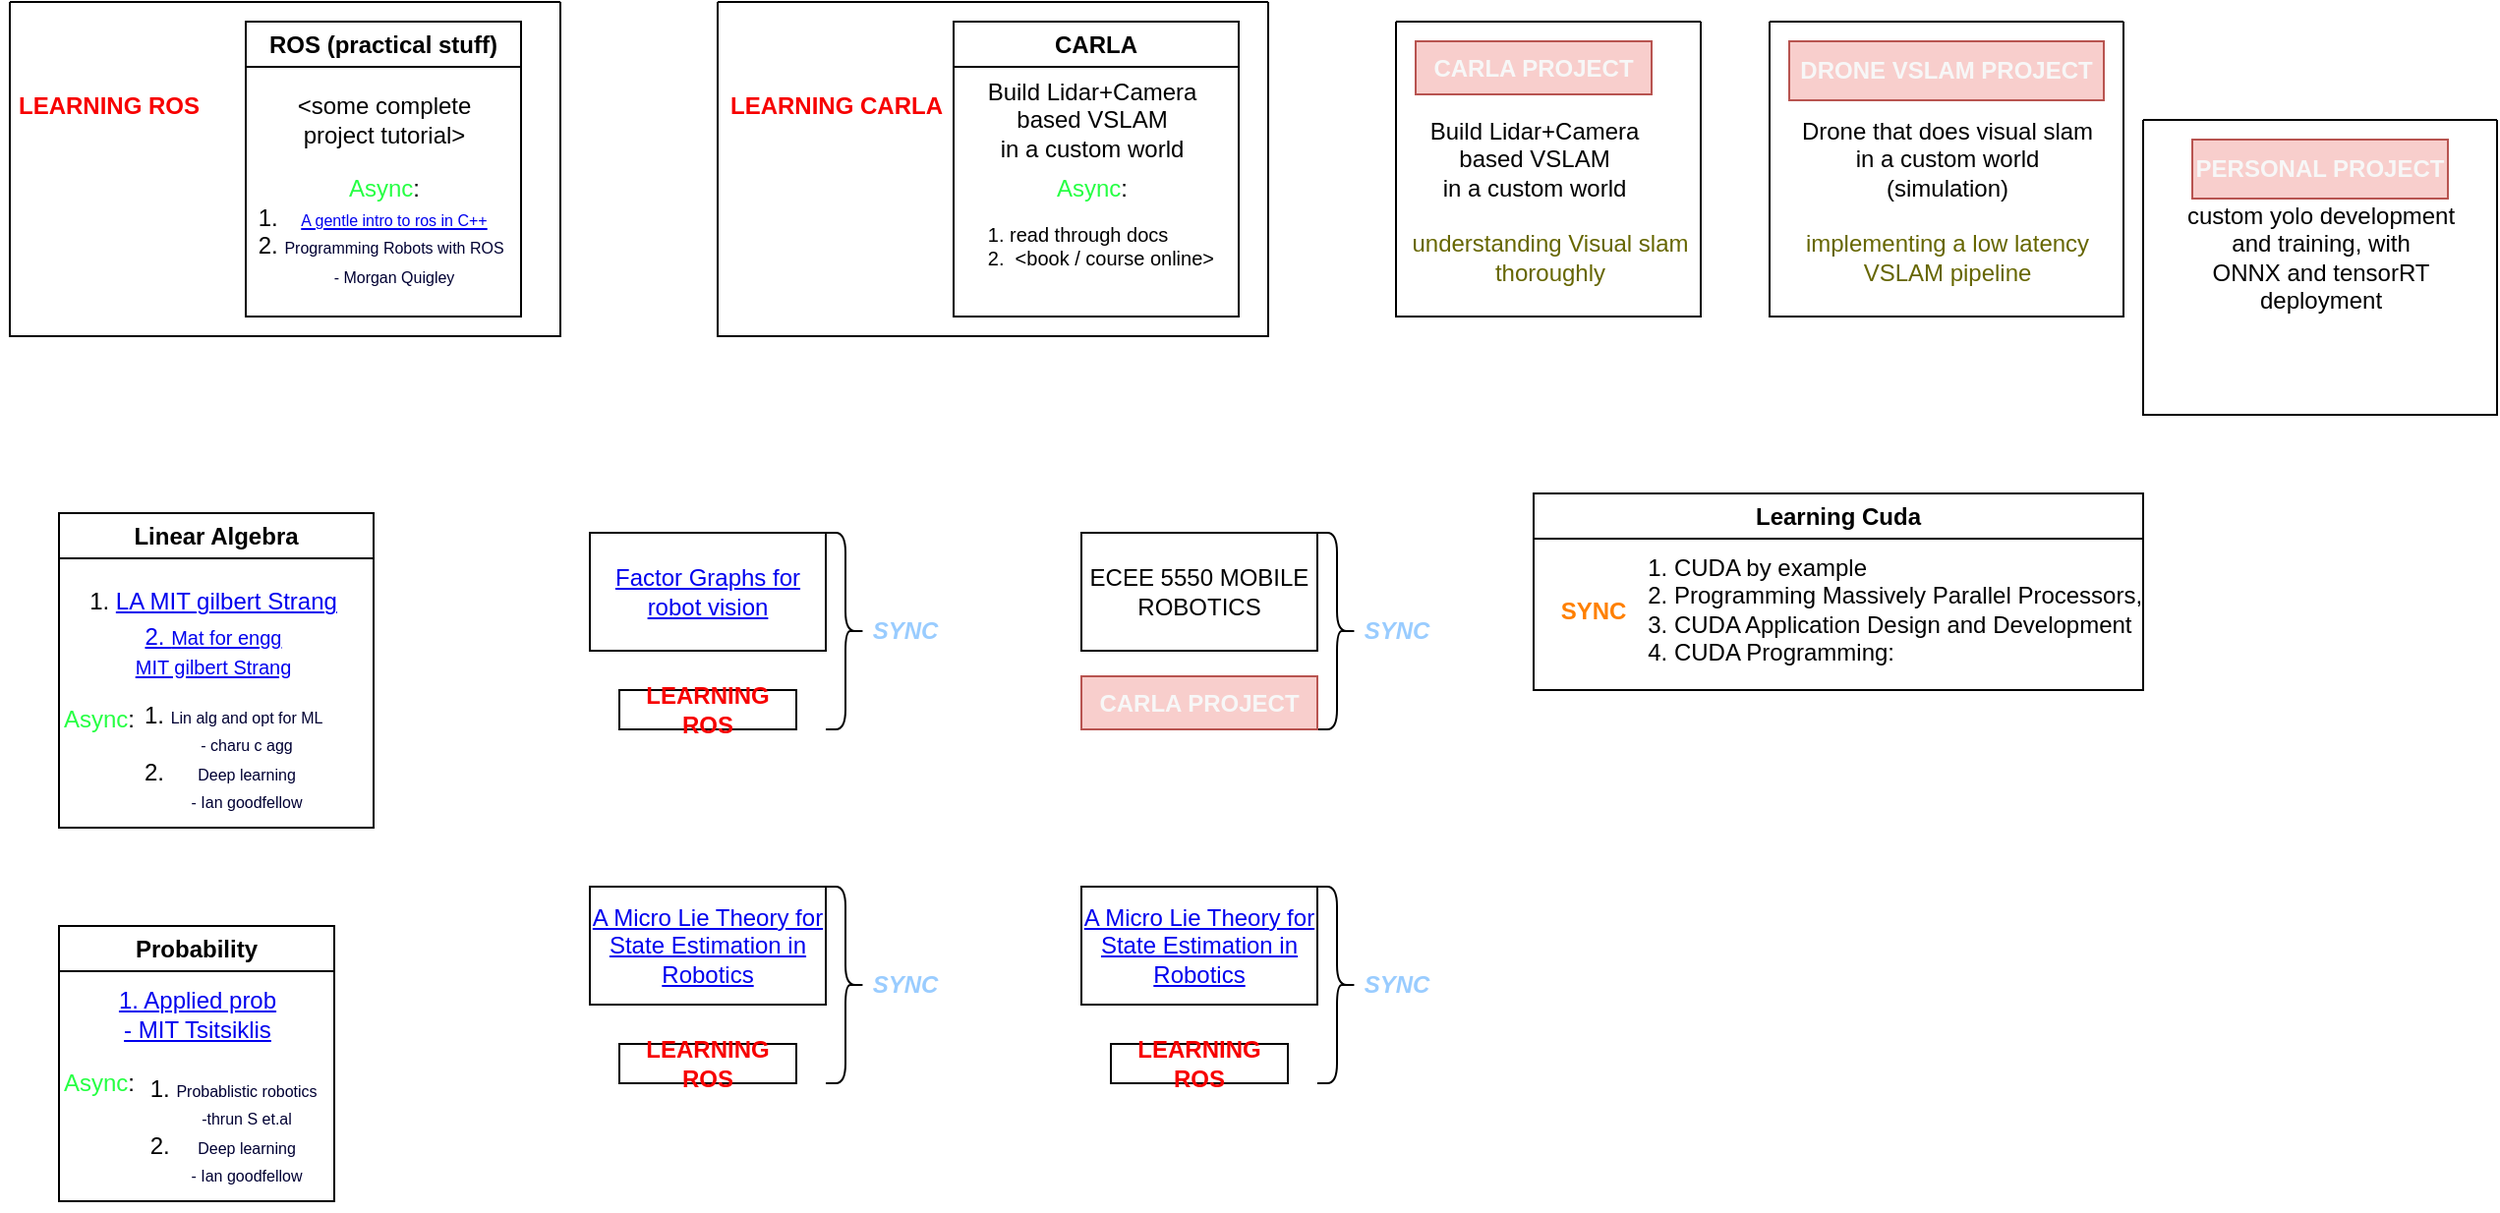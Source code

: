 <mxfile version="24.3.0" type="github">
  <diagram id="C5RBs43oDa-KdzZeNtuy" name="Page-1">
    <mxGraphModel dx="1103" dy="1737" grid="1" gridSize="10" guides="1" tooltips="1" connect="1" arrows="1" fold="1" page="1" pageScale="1" pageWidth="827" pageHeight="1169" math="0" shadow="0">
      <root>
        <mxCell id="WIyWlLk6GJQsqaUBKTNV-0" />
        <mxCell id="WIyWlLk6GJQsqaUBKTNV-1" parent="WIyWlLk6GJQsqaUBKTNV-0" />
        <mxCell id="TujFnspVvhq2C_Xqc_7Q-0" value="Probability" style="swimlane;whiteSpace=wrap;html=1;" parent="WIyWlLk6GJQsqaUBKTNV-1" vertex="1">
          <mxGeometry x="100" y="400" width="140" height="140" as="geometry" />
        </mxCell>
        <mxCell id="TujFnspVvhq2C_Xqc_7Q-1" value="&lt;a href=&quot;https://ocw.mit.edu/courses/6-041-probabilistic-systems-analysis-and-applied-probability-fall-2010/video_galleries/video-lectures/&quot;&gt;1. Applied prob&lt;br&gt;- MIT Tsitsiklis&lt;/a&gt;" style="text;html=1;align=center;verticalAlign=middle;resizable=0;points=[];autosize=1;strokeColor=none;fillColor=none;" parent="TujFnspVvhq2C_Xqc_7Q-0" vertex="1">
          <mxGeometry x="15" y="25" width="110" height="40" as="geometry" />
        </mxCell>
        <mxCell id="TujFnspVvhq2C_Xqc_7Q-3" value="&lt;ol&gt;&lt;li&gt;&lt;font style=&quot;font-size: 8px;&quot; color=&quot;#000033&quot;&gt;Probablistic robotics&lt;br&gt;-thrun S et.al&lt;br&gt;&lt;/font&gt;&lt;/li&gt;&lt;li&gt;&lt;font style=&quot;font-size: 8px;&quot; color=&quot;#000033&quot;&gt;Deep learning &lt;br&gt;- Ian goodfellow&lt;br&gt;&lt;/font&gt;&lt;/li&gt;&lt;/ol&gt;" style="text;html=1;align=center;verticalAlign=middle;resizable=0;points=[];autosize=1;strokeColor=none;fillColor=none;spacingTop=-7;spacingBottom=-4;" parent="TujFnspVvhq2C_Xqc_7Q-0" vertex="1">
          <mxGeometry x="10" y="65" width="130" height="80" as="geometry" />
        </mxCell>
        <mxCell id="TujFnspVvhq2C_Xqc_7Q-17" value="&lt;a href=&quot;https://www.cs.cmu.edu/~kaess/pub/Dellaert17fnt.pdf&quot;&gt;Factor Graphs for robot vision&lt;/a&gt;" style="rounded=0;whiteSpace=wrap;html=1;" parent="WIyWlLk6GJQsqaUBKTNV-1" vertex="1">
          <mxGeometry x="370" y="200" width="120" height="60" as="geometry" />
        </mxCell>
        <mxCell id="TujFnspVvhq2C_Xqc_7Q-18" value="&lt;a href=&quot;https://arxiv.org/pdf/1812.015.pdf&quot;&gt;A Micro Lie Theory for State Estimation in Robotics&lt;/a&gt;" style="rounded=0;whiteSpace=wrap;html=1;" parent="WIyWlLk6GJQsqaUBKTNV-1" vertex="1">
          <mxGeometry x="370" y="380" width="120" height="60" as="geometry" />
        </mxCell>
        <mxCell id="TujFnspVvhq2C_Xqc_7Q-21" value="Linear Algebra" style="swimlane;whiteSpace=wrap;html=1;" parent="WIyWlLk6GJQsqaUBKTNV-1" vertex="1">
          <mxGeometry x="100" y="190" width="160" height="160" as="geometry" />
        </mxCell>
        <mxCell id="TujFnspVvhq2C_Xqc_7Q-22" value="1. &lt;a href=&quot;https://ocw.mit.edu/courses/18-06sc-linear-algebra-fall-2011/&quot;&gt;LA MIT gilbert Strang&lt;/a&gt;" style="text;html=1;align=center;verticalAlign=middle;resizable=0;points=[];autosize=1;strokeColor=none;fillColor=none;" parent="TujFnspVvhq2C_Xqc_7Q-21" vertex="1">
          <mxGeometry x="2.5" y="30" width="150" height="30" as="geometry" />
        </mxCell>
        <mxCell id="TujFnspVvhq2C_Xqc_7Q-23" value="&lt;font color=&quot;#26ff43&quot;&gt;Async&lt;/font&gt;:" style="text;html=1;align=center;verticalAlign=middle;resizable=0;points=[];autosize=1;strokeColor=none;fillColor=none;" parent="TujFnspVvhq2C_Xqc_7Q-21" vertex="1">
          <mxGeometry x="-10" y="90" width="60" height="30" as="geometry" />
        </mxCell>
        <mxCell id="TujFnspVvhq2C_Xqc_7Q-24" value="&lt;ol&gt;&lt;li&gt;&lt;font style=&quot;font-size: 8px;&quot; color=&quot;#000033&quot;&gt;Lin alg and opt for ML&lt;br&gt;- charu c agg&lt;/font&gt;&lt;/li&gt;&lt;li&gt;&lt;font style=&quot;font-size: 8px;&quot; color=&quot;#000033&quot;&gt;Deep learning &lt;br&gt;- Ian goodfellow&lt;br&gt;&lt;/font&gt;&lt;/li&gt;&lt;/ol&gt;" style="text;html=1;align=center;verticalAlign=middle;resizable=0;points=[];autosize=1;strokeColor=none;fillColor=none;spacingTop=-7;spacingBottom=-4;" parent="TujFnspVvhq2C_Xqc_7Q-21" vertex="1">
          <mxGeometry x="5" y="85" width="140" height="80" as="geometry" />
        </mxCell>
        <mxCell id="TujFnspVvhq2C_Xqc_7Q-25" value="&lt;a href=&quot;https://ocw.mit.edu/courses/18-065-matrix-methods-in-data-analysis-signal-processing-and-machine-learning-spring-2018/&quot;&gt;2. &lt;font style=&quot;font-size: 10px;&quot;&gt;Mat for engg &lt;br&gt;MIT gilbert Strang&lt;/font&gt;&lt;/a&gt;" style="text;html=1;align=center;verticalAlign=middle;resizable=0;points=[];autosize=1;strokeColor=none;fillColor=none;" parent="TujFnspVvhq2C_Xqc_7Q-21" vertex="1">
          <mxGeometry x="22.5" y="50" width="110" height="40" as="geometry" />
        </mxCell>
        <mxCell id="TujFnspVvhq2C_Xqc_7Q-27" value="" style="shape=curlyBracket;whiteSpace=wrap;html=1;rounded=1;flipH=1;labelPosition=right;verticalLabelPosition=middle;align=left;verticalAlign=middle;size=0.5;" parent="WIyWlLk6GJQsqaUBKTNV-1" vertex="1">
          <mxGeometry x="490" y="200" width="20" height="100" as="geometry" />
        </mxCell>
        <mxCell id="TujFnspVvhq2C_Xqc_7Q-28" value="&lt;b&gt;&lt;font color=&quot;#99ccff&quot;&gt;&lt;i&gt;SYNC&lt;/i&gt;&lt;/font&gt;&lt;/b&gt;" style="text;html=1;align=center;verticalAlign=middle;resizable=0;points=[];autosize=1;strokeColor=none;fillColor=none;" parent="WIyWlLk6GJQsqaUBKTNV-1" vertex="1">
          <mxGeometry x="500" y="235" width="60" height="30" as="geometry" />
        </mxCell>
        <mxCell id="TujFnspVvhq2C_Xqc_7Q-34" value="ROS (practical stuff)" style="swimlane;whiteSpace=wrap;html=1;" parent="WIyWlLk6GJQsqaUBKTNV-1" vertex="1">
          <mxGeometry x="195" y="-60" width="140" height="150" as="geometry" />
        </mxCell>
        <mxCell id="TujFnspVvhq2C_Xqc_7Q-35" value="&lt;font color=&quot;#26ff43&quot;&gt;Async&lt;/font&gt;:" style="text;html=1;align=center;verticalAlign=middle;resizable=0;points=[];autosize=1;strokeColor=none;fillColor=none;" parent="TujFnspVvhq2C_Xqc_7Q-34" vertex="1">
          <mxGeometry x="40" y="70" width="60" height="30" as="geometry" />
        </mxCell>
        <mxCell id="TujFnspVvhq2C_Xqc_7Q-36" value="&amp;lt;some complete &lt;br&gt;project tutorial&amp;gt;" style="text;html=1;align=center;verticalAlign=middle;resizable=0;points=[];autosize=1;strokeColor=none;fillColor=none;" parent="TujFnspVvhq2C_Xqc_7Q-34" vertex="1">
          <mxGeometry x="10" y="30" width="120" height="40" as="geometry" />
        </mxCell>
        <mxCell id="TujFnspVvhq2C_Xqc_7Q-37" value="&lt;ol&gt;&lt;li&gt;&lt;font color=&quot;#000033&quot; style=&quot;font-size: 8px;&quot;&gt;&lt;a href=&quot;https://jokane.net/agitr/&quot;&gt;A gentle intro to ros in C++&lt;/a&gt;&lt;/font&gt;&lt;/li&gt;&lt;li&gt;&lt;font color=&quot;#000033&quot; style=&quot;font-size: 8px;&quot;&gt;Programming Robots with ROS &lt;br&gt;- Morgan Quigley&lt;br&gt;&lt;/font&gt;&lt;/li&gt;&lt;/ol&gt;" style="text;html=1;align=center;verticalAlign=middle;resizable=0;points=[];autosize=1;strokeColor=none;fillColor=none;spacingTop=-7;spacingBottom=-4;" parent="TujFnspVvhq2C_Xqc_7Q-34" vertex="1">
          <mxGeometry x="-30" y="80" width="170" height="70" as="geometry" />
        </mxCell>
        <mxCell id="TujFnspVvhq2C_Xqc_7Q-39" value="" style="swimlane;startSize=0;" parent="WIyWlLk6GJQsqaUBKTNV-1" vertex="1">
          <mxGeometry x="75" y="-70" width="280" height="170" as="geometry" />
        </mxCell>
        <mxCell id="TujFnspVvhq2C_Xqc_7Q-40" value="&lt;font color=&quot;#f70000&quot;&gt;&lt;b&gt;LEARNING ROS&lt;br&gt;&lt;/b&gt;&lt;/font&gt;" style="text;html=1;align=center;verticalAlign=middle;resizable=0;points=[];autosize=1;strokeColor=none;fillColor=none;" parent="WIyWlLk6GJQsqaUBKTNV-1" vertex="1">
          <mxGeometry x="70" y="-32" width="110" height="30" as="geometry" />
        </mxCell>
        <mxCell id="TujFnspVvhq2C_Xqc_7Q-41" value="&lt;font color=&quot;#f70000&quot;&gt;&lt;b&gt;LEARNING ROS&lt;br&gt;&lt;/b&gt;&lt;/font&gt;" style="rounded=0;whiteSpace=wrap;html=1;" parent="WIyWlLk6GJQsqaUBKTNV-1" vertex="1">
          <mxGeometry x="385" y="280" width="90" height="20" as="geometry" />
        </mxCell>
        <mxCell id="TujFnspVvhq2C_Xqc_7Q-47" value="" style="shape=curlyBracket;whiteSpace=wrap;html=1;rounded=1;flipH=1;labelPosition=right;verticalLabelPosition=middle;align=left;verticalAlign=middle;size=0.5;" parent="WIyWlLk6GJQsqaUBKTNV-1" vertex="1">
          <mxGeometry x="490" y="380" width="20" height="100" as="geometry" />
        </mxCell>
        <mxCell id="TujFnspVvhq2C_Xqc_7Q-48" value="&lt;b&gt;&lt;font color=&quot;#99ccff&quot;&gt;&lt;i&gt;SYNC&lt;/i&gt;&lt;/font&gt;&lt;/b&gt;" style="text;html=1;align=center;verticalAlign=middle;resizable=0;points=[];autosize=1;strokeColor=none;fillColor=none;" parent="WIyWlLk6GJQsqaUBKTNV-1" vertex="1">
          <mxGeometry x="500" y="415" width="60" height="30" as="geometry" />
        </mxCell>
        <mxCell id="TujFnspVvhq2C_Xqc_7Q-49" value="&lt;font color=&quot;#f70000&quot;&gt;&lt;b&gt;LEARNING ROS&lt;br&gt;&lt;/b&gt;&lt;/font&gt;" style="rounded=0;whiteSpace=wrap;html=1;" parent="WIyWlLk6GJQsqaUBKTNV-1" vertex="1">
          <mxGeometry x="385" y="460" width="90" height="20" as="geometry" />
        </mxCell>
        <mxCell id="TujFnspVvhq2C_Xqc_7Q-57" value="&lt;b&gt;CARLA&lt;/b&gt;" style="swimlane;whiteSpace=wrap;html=1;" parent="WIyWlLk6GJQsqaUBKTNV-1" vertex="1">
          <mxGeometry x="555" y="-60" width="145" height="150" as="geometry" />
        </mxCell>
        <mxCell id="TujFnspVvhq2C_Xqc_7Q-58" value="&lt;font color=&quot;#26ff43&quot;&gt;Async&lt;/font&gt;:" style="text;html=1;align=center;verticalAlign=middle;resizable=0;points=[];autosize=1;strokeColor=none;fillColor=none;" parent="TujFnspVvhq2C_Xqc_7Q-57" vertex="1">
          <mxGeometry x="40" y="70" width="60" height="30" as="geometry" />
        </mxCell>
        <mxCell id="TujFnspVvhq2C_Xqc_7Q-59" value="Build Lidar+Camera&lt;br&gt;based VSLAM &lt;br&gt;in a custom world" style="text;html=1;align=center;verticalAlign=middle;resizable=0;points=[];autosize=1;strokeColor=none;fillColor=none;" parent="TujFnspVvhq2C_Xqc_7Q-57" vertex="1">
          <mxGeometry x="5" y="20" width="130" height="60" as="geometry" />
        </mxCell>
        <mxCell id="TujFnspVvhq2C_Xqc_7Q-61" value="" style="swimlane;startSize=0;" parent="WIyWlLk6GJQsqaUBKTNV-1" vertex="1">
          <mxGeometry x="435" y="-70" width="280" height="170" as="geometry" />
        </mxCell>
        <mxCell id="TujFnspVvhq2C_Xqc_7Q-62" value="&lt;font color=&quot;#f70000&quot;&gt;&lt;b&gt;LEARNING CARLA&lt;/b&gt;&lt;/font&gt;" style="text;html=1;align=center;verticalAlign=middle;resizable=0;points=[];autosize=1;strokeColor=none;fillColor=none;" parent="TujFnspVvhq2C_Xqc_7Q-61" vertex="1">
          <mxGeometry y="38" width="120" height="30" as="geometry" />
        </mxCell>
        <mxCell id="TujFnspVvhq2C_Xqc_7Q-60" value="&lt;ol style=&quot;font-size: 11px;&quot;&gt;&lt;li style=&quot;font-size: 10px;&quot;&gt;&lt;div align=&quot;left&quot;&gt;&lt;font style=&quot;font-size: 10px;&quot;&gt;read through docs&lt;/font&gt;&lt;/div&gt;&lt;/li&gt;&lt;li style=&quot;font-size: 10px;&quot;&gt;&lt;div align=&quot;left&quot;&gt;&lt;font style=&quot;font-size: 10px;&quot;&gt;&amp;nbsp;&amp;lt;book / course online&amp;gt;&lt;/font&gt;&lt;/div&gt;&lt;/li&gt;&lt;/ol&gt;" style="text;html=1;align=center;verticalAlign=middle;resizable=0;points=[];autosize=1;strokeColor=none;fillColor=none;spacingTop=-7;spacingBottom=-4;" parent="TujFnspVvhq2C_Xqc_7Q-61" vertex="1">
          <mxGeometry x="95" y="105" width="170" height="40" as="geometry" />
        </mxCell>
        <mxCell id="TujFnspVvhq2C_Xqc_7Q-69" value="" style="swimlane;startSize=0;" parent="WIyWlLk6GJQsqaUBKTNV-1" vertex="1">
          <mxGeometry x="780" y="-60" width="155" height="150" as="geometry" />
        </mxCell>
        <mxCell id="TujFnspVvhq2C_Xqc_7Q-68" value="&lt;font color=&quot;#f7f7f7&quot;&gt;&lt;b&gt;CARLA PROJECT&lt;br&gt;&lt;/b&gt;&lt;/font&gt;" style="whiteSpace=wrap;html=1;fillColor=#f8cecc;strokeColor=#b85450;" parent="TujFnspVvhq2C_Xqc_7Q-69" vertex="1">
          <mxGeometry x="10" y="10" width="120" height="27" as="geometry" />
        </mxCell>
        <mxCell id="TujFnspVvhq2C_Xqc_7Q-71" value="Build Lidar+Camera&lt;br&gt;based VSLAM &lt;br&gt;in a custom world" style="text;html=1;align=center;verticalAlign=middle;resizable=0;points=[];autosize=1;strokeColor=none;fillColor=none;" parent="TujFnspVvhq2C_Xqc_7Q-69" vertex="1">
          <mxGeometry x="5" y="40" width="130" height="60" as="geometry" />
        </mxCell>
        <mxCell id="TujFnspVvhq2C_Xqc_7Q-79" value="&lt;font color=&quot;#666600&quot;&gt;understanding Visual slam &lt;br&gt;thoroughly&lt;br&gt;&lt;/font&gt;" style="text;html=1;align=center;verticalAlign=middle;resizable=0;points=[];autosize=1;strokeColor=none;fillColor=none;" parent="TujFnspVvhq2C_Xqc_7Q-69" vertex="1">
          <mxGeometry x="-7.5" y="100" width="170" height="40" as="geometry" />
        </mxCell>
        <mxCell id="TujFnspVvhq2C_Xqc_7Q-72" value="" style="swimlane;startSize=0;" parent="WIyWlLk6GJQsqaUBKTNV-1" vertex="1">
          <mxGeometry x="970" y="-60" width="180" height="150" as="geometry" />
        </mxCell>
        <mxCell id="TujFnspVvhq2C_Xqc_7Q-73" value="&lt;font color=&quot;#f7f7f7&quot;&gt;&lt;b&gt;DRONE VSLAM PROJECT&lt;br&gt;&lt;/b&gt;&lt;/font&gt;" style="whiteSpace=wrap;html=1;fillColor=#f8cecc;strokeColor=#b85450;" parent="TujFnspVvhq2C_Xqc_7Q-72" vertex="1">
          <mxGeometry x="10" y="10" width="160" height="30" as="geometry" />
        </mxCell>
        <mxCell id="TujFnspVvhq2C_Xqc_7Q-74" value="Drone that does visual slam&lt;br&gt;in a custom world&lt;br&gt;(simulation)" style="text;html=1;align=center;verticalAlign=middle;resizable=0;points=[];autosize=1;strokeColor=none;fillColor=none;" parent="TujFnspVvhq2C_Xqc_7Q-72" vertex="1">
          <mxGeometry y="40" width="180" height="60" as="geometry" />
        </mxCell>
        <mxCell id="TujFnspVvhq2C_Xqc_7Q-81" value="&lt;font color=&quot;#666600&quot;&gt;implementing a low latency&lt;br&gt;VSLAM pipeline&lt;br&gt;&lt;/font&gt;" style="text;html=1;align=center;verticalAlign=middle;resizable=0;points=[];autosize=1;strokeColor=none;fillColor=none;" parent="TujFnspVvhq2C_Xqc_7Q-72" vertex="1">
          <mxGeometry x="5" y="100" width="170" height="40" as="geometry" />
        </mxCell>
        <mxCell id="TujFnspVvhq2C_Xqc_7Q-82" value="ECEE 5550 MOBILE ROBOTICS" style="rounded=0;whiteSpace=wrap;html=1;" parent="WIyWlLk6GJQsqaUBKTNV-1" vertex="1">
          <mxGeometry x="620" y="200" width="120" height="60" as="geometry" />
        </mxCell>
        <mxCell id="TujFnspVvhq2C_Xqc_7Q-83" value="&lt;a href=&quot;https://arxiv.org/pdf/1812.015.pdf&quot;&gt;A Micro Lie Theory for State Estimation in Robotics&lt;/a&gt;" style="rounded=0;whiteSpace=wrap;html=1;" parent="WIyWlLk6GJQsqaUBKTNV-1" vertex="1">
          <mxGeometry x="620" y="380" width="120" height="60" as="geometry" />
        </mxCell>
        <mxCell id="TujFnspVvhq2C_Xqc_7Q-84" value="" style="shape=curlyBracket;whiteSpace=wrap;html=1;rounded=1;flipH=1;labelPosition=right;verticalLabelPosition=middle;align=left;verticalAlign=middle;size=0.5;" parent="WIyWlLk6GJQsqaUBKTNV-1" vertex="1">
          <mxGeometry x="740" y="200" width="20" height="100" as="geometry" />
        </mxCell>
        <mxCell id="TujFnspVvhq2C_Xqc_7Q-85" value="&lt;b&gt;&lt;font color=&quot;#99ccff&quot;&gt;&lt;i&gt;SYNC&lt;/i&gt;&lt;/font&gt;&lt;/b&gt;" style="text;html=1;align=center;verticalAlign=middle;resizable=0;points=[];autosize=1;strokeColor=none;fillColor=none;" parent="WIyWlLk6GJQsqaUBKTNV-1" vertex="1">
          <mxGeometry x="750" y="235" width="60" height="30" as="geometry" />
        </mxCell>
        <mxCell id="TujFnspVvhq2C_Xqc_7Q-87" value="" style="shape=curlyBracket;whiteSpace=wrap;html=1;rounded=1;flipH=1;labelPosition=right;verticalLabelPosition=middle;align=left;verticalAlign=middle;size=0.5;" parent="WIyWlLk6GJQsqaUBKTNV-1" vertex="1">
          <mxGeometry x="740" y="380" width="20" height="100" as="geometry" />
        </mxCell>
        <mxCell id="TujFnspVvhq2C_Xqc_7Q-88" value="&lt;b&gt;&lt;font color=&quot;#99ccff&quot;&gt;&lt;i&gt;SYNC&lt;/i&gt;&lt;/font&gt;&lt;/b&gt;" style="text;html=1;align=center;verticalAlign=middle;resizable=0;points=[];autosize=1;strokeColor=none;fillColor=none;" parent="WIyWlLk6GJQsqaUBKTNV-1" vertex="1">
          <mxGeometry x="750" y="415" width="60" height="30" as="geometry" />
        </mxCell>
        <mxCell id="TujFnspVvhq2C_Xqc_7Q-89" value="&lt;font color=&quot;#f70000&quot;&gt;&lt;b&gt;LEARNING ROS&lt;br&gt;&lt;/b&gt;&lt;/font&gt;" style="rounded=0;whiteSpace=wrap;html=1;" parent="WIyWlLk6GJQsqaUBKTNV-1" vertex="1">
          <mxGeometry x="635" y="460" width="90" height="20" as="geometry" />
        </mxCell>
        <mxCell id="TujFnspVvhq2C_Xqc_7Q-90" value="&lt;font color=&quot;#f7f7f7&quot;&gt;&lt;b&gt;CARLA PROJECT&lt;br&gt;&lt;/b&gt;&lt;/font&gt;" style="whiteSpace=wrap;html=1;fillColor=#f8cecc;strokeColor=#b85450;" parent="WIyWlLk6GJQsqaUBKTNV-1" vertex="1">
          <mxGeometry x="620" y="273" width="120" height="27" as="geometry" />
        </mxCell>
        <mxCell id="TujFnspVvhq2C_Xqc_7Q-2" value="&lt;font color=&quot;#26ff43&quot;&gt;Async&lt;/font&gt;:" style="text;html=1;align=center;verticalAlign=middle;resizable=0;points=[];autosize=1;strokeColor=none;fillColor=none;" parent="WIyWlLk6GJQsqaUBKTNV-1" vertex="1">
          <mxGeometry x="90" y="465" width="60" height="30" as="geometry" />
        </mxCell>
        <mxCell id="TujFnspVvhq2C_Xqc_7Q-92" value="" style="swimlane;startSize=0;" parent="WIyWlLk6GJQsqaUBKTNV-1" vertex="1">
          <mxGeometry x="1160" y="-10" width="180" height="150" as="geometry" />
        </mxCell>
        <mxCell id="TujFnspVvhq2C_Xqc_7Q-94" value="custom yolo development&lt;br&gt;and training, with &lt;br&gt;ONNX and tensorRT &lt;br&gt;deployment" style="text;html=1;align=center;verticalAlign=middle;resizable=0;points=[];autosize=1;strokeColor=none;fillColor=none;" parent="TujFnspVvhq2C_Xqc_7Q-92" vertex="1">
          <mxGeometry x="10" y="35" width="160" height="70" as="geometry" />
        </mxCell>
        <mxCell id="TujFnspVvhq2C_Xqc_7Q-91" value="&lt;font color=&quot;#f7f7f7&quot;&gt;&lt;b&gt;PERSONAL PROJECT&lt;br&gt;&lt;/b&gt;&lt;/font&gt;" style="whiteSpace=wrap;html=1;fillColor=#f8cecc;strokeColor=#b85450;" parent="TujFnspVvhq2C_Xqc_7Q-92" vertex="1">
          <mxGeometry x="25" y="10" width="130" height="30" as="geometry" />
        </mxCell>
        <mxCell id="WCqFs-Lxz6n811bPiyBm-0" value="Learning Cuda" style="swimlane;whiteSpace=wrap;html=1;" vertex="1" parent="WIyWlLk6GJQsqaUBKTNV-1">
          <mxGeometry x="850" y="180" width="310" height="100" as="geometry" />
        </mxCell>
        <mxCell id="WCqFs-Lxz6n811bPiyBm-2" value="&lt;b style=&quot;&quot;&gt;&lt;font color=&quot;#ff8000&quot;&gt;SYNC&lt;/font&gt;&lt;/b&gt;" style="text;html=1;align=center;verticalAlign=middle;resizable=0;points=[];autosize=1;strokeColor=none;fillColor=none;" vertex="1" parent="WCqFs-Lxz6n811bPiyBm-0">
          <mxGeometry y="45" width="60" height="30" as="geometry" />
        </mxCell>
        <mxCell id="WCqFs-Lxz6n811bPiyBm-3" value="&lt;ol&gt;&lt;li style=&quot;text-align: left;&quot;&gt;&lt;span style=&quot;background-color: initial;&quot;&gt;CUDA by example&lt;/span&gt;&lt;/li&gt;&lt;li style=&quot;text-align: left;&quot;&gt;&lt;span style=&quot;background-color: initial;&quot;&gt;Programming Massively Parallel Processors,&lt;/span&gt;&lt;br&gt;&lt;/li&gt;&lt;li style=&quot;text-align: left;&quot;&gt;CUDA Application Design and Development&amp;nbsp;&lt;br&gt;&lt;/li&gt;&lt;li style=&quot;text-align: left;&quot;&gt;CUDA Programming:&amp;nbsp;&lt;br&gt;&lt;/li&gt;&lt;/ol&gt;" style="text;html=1;align=center;verticalAlign=middle;resizable=0;points=[];autosize=1;strokeColor=none;fillColor=none;spacingTop=-7;spacingBottom=-4;" vertex="1" parent="WCqFs-Lxz6n811bPiyBm-0">
          <mxGeometry x="20" y="20" width="300" height="80" as="geometry" />
        </mxCell>
      </root>
    </mxGraphModel>
  </diagram>
</mxfile>
